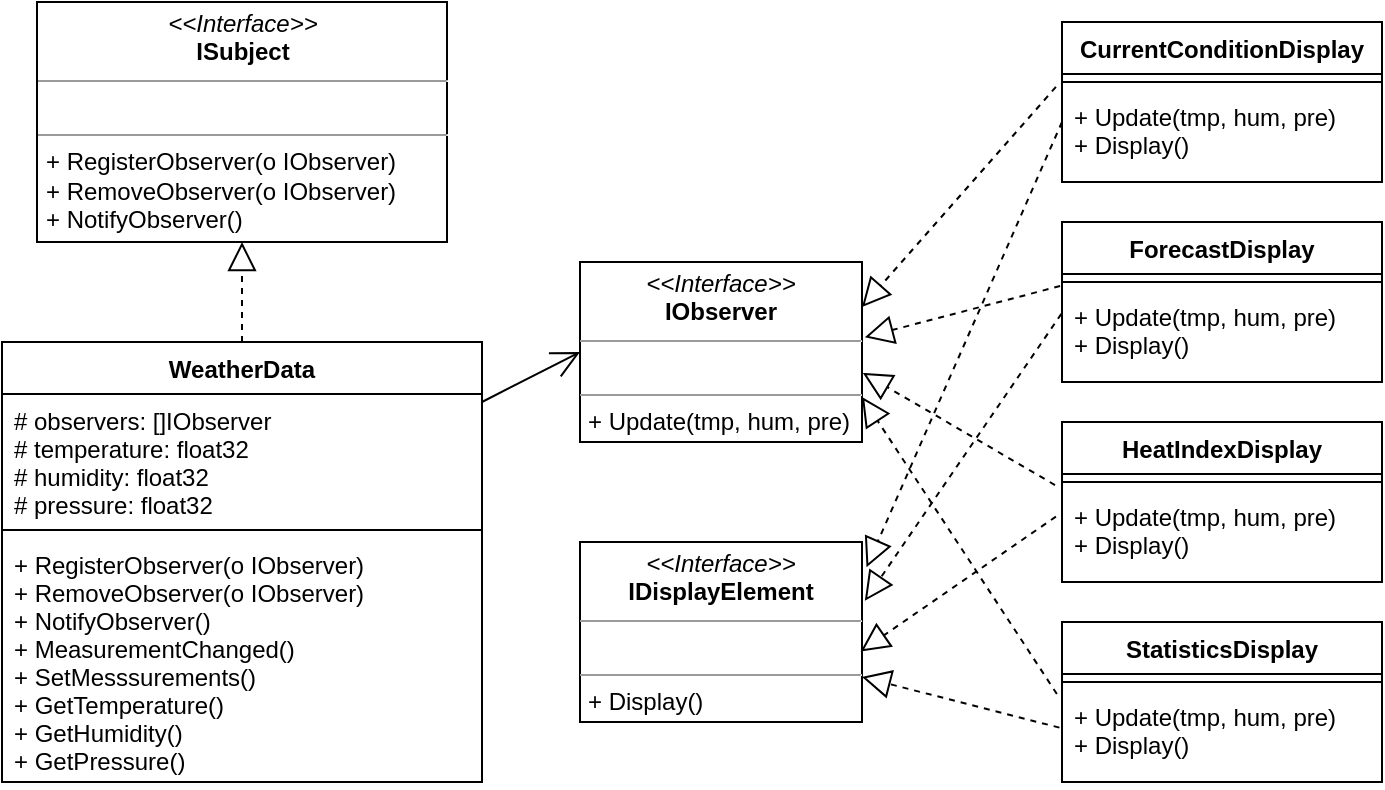 <mxfile version="16.5.1" type="device"><diagram id="C5RBs43oDa-KdzZeNtuy" name="Page-1"><mxGraphModel dx="1346" dy="979" grid="1" gridSize="10" guides="1" tooltips="1" connect="1" arrows="1" fold="1" page="1" pageScale="1" pageWidth="827" pageHeight="1169" math="0" shadow="0"><root><mxCell id="WIyWlLk6GJQsqaUBKTNV-0"/><mxCell id="WIyWlLk6GJQsqaUBKTNV-1" parent="WIyWlLk6GJQsqaUBKTNV-0"/><mxCell id="X9gFhcSSwYBeququloI8-2" value="&lt;p style=&quot;margin: 0px ; margin-top: 4px ; text-align: center&quot;&gt;&lt;i&gt;&amp;lt;&amp;lt;Interface&amp;gt;&amp;gt;&lt;/i&gt;&lt;br&gt;&lt;b&gt;ISubject&lt;/b&gt;&lt;/p&gt;&lt;hr size=&quot;1&quot;&gt;&lt;p style=&quot;margin: 0px ; margin-left: 4px&quot;&gt;&lt;br&gt;&lt;/p&gt;&lt;hr size=&quot;1&quot;&gt;&lt;p style=&quot;margin: 0px ; margin-left: 4px&quot;&gt;+ RegisterObserver(o IObserver)&lt;/p&gt;&lt;p style=&quot;margin: 0px ; margin-left: 4px&quot;&gt;+ RemoveObserver(o IObserver)&lt;/p&gt;&lt;p style=&quot;margin: 0px ; margin-left: 4px&quot;&gt;+ NotifyObserver()&lt;/p&gt;" style="verticalAlign=top;align=left;overflow=fill;fontSize=12;fontFamily=Helvetica;html=1;" parent="WIyWlLk6GJQsqaUBKTNV-1" vertex="1"><mxGeometry x="77.5" y="120" width="205" height="120" as="geometry"/></mxCell><mxCell id="X9gFhcSSwYBeququloI8-3" value="&lt;p style=&quot;margin: 0px ; margin-top: 4px ; text-align: center&quot;&gt;&lt;i&gt;&amp;lt;&amp;lt;Interface&amp;gt;&amp;gt;&lt;/i&gt;&lt;br&gt;&lt;b&gt;IObserver&lt;/b&gt;&lt;/p&gt;&lt;hr size=&quot;1&quot;&gt;&lt;p style=&quot;margin: 0px ; margin-left: 4px&quot;&gt;&lt;br&gt;&lt;/p&gt;&lt;hr size=&quot;1&quot;&gt;&lt;p style=&quot;margin: 0px ; margin-left: 4px&quot;&gt;+ Update(tmp, hum, pre)&lt;/p&gt;" style="verticalAlign=top;align=left;overflow=fill;fontSize=12;fontFamily=Helvetica;html=1;" parent="WIyWlLk6GJQsqaUBKTNV-1" vertex="1"><mxGeometry x="349" y="250" width="141" height="90" as="geometry"/></mxCell><mxCell id="X9gFhcSSwYBeququloI8-4" value="&lt;p style=&quot;margin: 0px ; margin-top: 4px ; text-align: center&quot;&gt;&lt;i&gt;&amp;lt;&amp;lt;Interface&amp;gt;&amp;gt;&lt;/i&gt;&lt;br&gt;&lt;b&gt;IDisplayElement&lt;/b&gt;&lt;/p&gt;&lt;hr size=&quot;1&quot;&gt;&lt;p style=&quot;margin: 0px ; margin-left: 4px&quot;&gt;&lt;br&gt;&lt;/p&gt;&lt;hr size=&quot;1&quot;&gt;&lt;p style=&quot;margin: 0px ; margin-left: 4px&quot;&gt;+ Display()&lt;/p&gt;" style="verticalAlign=top;align=left;overflow=fill;fontSize=12;fontFamily=Helvetica;html=1;" parent="WIyWlLk6GJQsqaUBKTNV-1" vertex="1"><mxGeometry x="349" y="390" width="141" height="90" as="geometry"/></mxCell><mxCell id="X9gFhcSSwYBeququloI8-16" value="WeatherData" style="swimlane;fontStyle=1;align=center;verticalAlign=top;childLayout=stackLayout;horizontal=1;startSize=26;horizontalStack=0;resizeParent=1;resizeParentMax=0;resizeLast=0;collapsible=1;marginBottom=0;" parent="WIyWlLk6GJQsqaUBKTNV-1" vertex="1"><mxGeometry x="60" y="290" width="240" height="220" as="geometry"/></mxCell><mxCell id="X9gFhcSSwYBeququloI8-17" value="# observers: []IObserver&#10;# temperature: float32&#10;# humidity: float32&#10;# pressure: float32" style="text;strokeColor=none;fillColor=none;align=left;verticalAlign=top;spacingLeft=4;spacingRight=4;overflow=hidden;rotatable=0;points=[[0,0.5],[1,0.5]];portConstraint=eastwest;" parent="X9gFhcSSwYBeququloI8-16" vertex="1"><mxGeometry y="26" width="240" height="64" as="geometry"/></mxCell><mxCell id="X9gFhcSSwYBeququloI8-18" value="" style="line;strokeWidth=1;fillColor=none;align=left;verticalAlign=middle;spacingTop=-1;spacingLeft=3;spacingRight=3;rotatable=0;labelPosition=right;points=[];portConstraint=eastwest;" parent="X9gFhcSSwYBeququloI8-16" vertex="1"><mxGeometry y="90" width="240" height="8" as="geometry"/></mxCell><mxCell id="X9gFhcSSwYBeququloI8-19" value="+ RegisterObserver(o IObserver)&#10;+ RemoveObserver(o IObserver)&#10;+ NotifyObserver()&#10;+ MeasurementChanged()&#10;+ SetMesssurements()&#10;+ GetTemperature()&#10;+ GetHumidity()&#10;+ GetPressure()" style="text;strokeColor=none;fillColor=none;align=left;verticalAlign=top;spacingLeft=4;spacingRight=4;overflow=hidden;rotatable=0;points=[[0,0.5],[1,0.5]];portConstraint=eastwest;" parent="X9gFhcSSwYBeququloI8-16" vertex="1"><mxGeometry y="98" width="240" height="122" as="geometry"/></mxCell><mxCell id="X9gFhcSSwYBeququloI8-20" value="CurrentConditionDisplay" style="swimlane;fontStyle=1;align=center;verticalAlign=top;childLayout=stackLayout;horizontal=1;startSize=26;horizontalStack=0;resizeParent=1;resizeParentMax=0;resizeLast=0;collapsible=1;marginBottom=0;" parent="WIyWlLk6GJQsqaUBKTNV-1" vertex="1"><mxGeometry x="590" y="130" width="160" height="80" as="geometry"/></mxCell><mxCell id="X9gFhcSSwYBeququloI8-21" value="" style="line;strokeWidth=1;fillColor=none;align=left;verticalAlign=middle;spacingTop=-1;spacingLeft=3;spacingRight=3;rotatable=0;labelPosition=right;points=[];portConstraint=eastwest;" parent="X9gFhcSSwYBeququloI8-20" vertex="1"><mxGeometry y="26" width="160" height="8" as="geometry"/></mxCell><mxCell id="X9gFhcSSwYBeququloI8-22" value="+ Update(tmp, hum, pre)&#10;+ Display()" style="text;strokeColor=none;fillColor=none;align=left;verticalAlign=top;spacingLeft=4;spacingRight=4;overflow=hidden;rotatable=0;points=[[0,0.5],[1,0.5]];portConstraint=eastwest;" parent="X9gFhcSSwYBeququloI8-20" vertex="1"><mxGeometry y="34" width="160" height="46" as="geometry"/></mxCell><mxCell id="X9gFhcSSwYBeququloI8-23" value="ForecastDisplay" style="swimlane;fontStyle=1;align=center;verticalAlign=top;childLayout=stackLayout;horizontal=1;startSize=26;horizontalStack=0;resizeParent=1;resizeParentMax=0;resizeLast=0;collapsible=1;marginBottom=0;" parent="WIyWlLk6GJQsqaUBKTNV-1" vertex="1"><mxGeometry x="590" y="230" width="160" height="80" as="geometry"/></mxCell><mxCell id="X9gFhcSSwYBeququloI8-24" value="" style="line;strokeWidth=1;fillColor=none;align=left;verticalAlign=middle;spacingTop=-1;spacingLeft=3;spacingRight=3;rotatable=0;labelPosition=right;points=[];portConstraint=eastwest;" parent="X9gFhcSSwYBeququloI8-23" vertex="1"><mxGeometry y="26" width="160" height="8" as="geometry"/></mxCell><mxCell id="X9gFhcSSwYBeququloI8-25" value="+ Update(tmp, hum, pre)&#10;+ Display()" style="text;strokeColor=none;fillColor=none;align=left;verticalAlign=top;spacingLeft=4;spacingRight=4;overflow=hidden;rotatable=0;points=[[0,0.5],[1,0.5]];portConstraint=eastwest;" parent="X9gFhcSSwYBeququloI8-23" vertex="1"><mxGeometry y="34" width="160" height="46" as="geometry"/></mxCell><mxCell id="X9gFhcSSwYBeququloI8-26" value="HeatIndexDisplay" style="swimlane;fontStyle=1;align=center;verticalAlign=top;childLayout=stackLayout;horizontal=1;startSize=26;horizontalStack=0;resizeParent=1;resizeParentMax=0;resizeLast=0;collapsible=1;marginBottom=0;" parent="WIyWlLk6GJQsqaUBKTNV-1" vertex="1"><mxGeometry x="590" y="330" width="160" height="80" as="geometry"/></mxCell><mxCell id="X9gFhcSSwYBeququloI8-27" value="" style="line;strokeWidth=1;fillColor=none;align=left;verticalAlign=middle;spacingTop=-1;spacingLeft=3;spacingRight=3;rotatable=0;labelPosition=right;points=[];portConstraint=eastwest;" parent="X9gFhcSSwYBeququloI8-26" vertex="1"><mxGeometry y="26" width="160" height="8" as="geometry"/></mxCell><mxCell id="X9gFhcSSwYBeququloI8-28" value="+ Update(tmp, hum, pre)&#10;+ Display()" style="text;strokeColor=none;fillColor=none;align=left;verticalAlign=top;spacingLeft=4;spacingRight=4;overflow=hidden;rotatable=0;points=[[0,0.5],[1,0.5]];portConstraint=eastwest;" parent="X9gFhcSSwYBeququloI8-26" vertex="1"><mxGeometry y="34" width="160" height="46" as="geometry"/></mxCell><mxCell id="X9gFhcSSwYBeququloI8-29" value="StatisticsDisplay" style="swimlane;fontStyle=1;align=center;verticalAlign=top;childLayout=stackLayout;horizontal=1;startSize=26;horizontalStack=0;resizeParent=1;resizeParentMax=0;resizeLast=0;collapsible=1;marginBottom=0;" parent="WIyWlLk6GJQsqaUBKTNV-1" vertex="1"><mxGeometry x="590" y="430" width="160" height="80" as="geometry"/></mxCell><mxCell id="X9gFhcSSwYBeququloI8-30" value="" style="line;strokeWidth=1;fillColor=none;align=left;verticalAlign=middle;spacingTop=-1;spacingLeft=3;spacingRight=3;rotatable=0;labelPosition=right;points=[];portConstraint=eastwest;" parent="X9gFhcSSwYBeququloI8-29" vertex="1"><mxGeometry y="26" width="160" height="8" as="geometry"/></mxCell><mxCell id="X9gFhcSSwYBeququloI8-31" value="+ Update(tmp, hum, pre)&#10;+ Display()" style="text;strokeColor=none;fillColor=none;align=left;verticalAlign=top;spacingLeft=4;spacingRight=4;overflow=hidden;rotatable=0;points=[[0,0.5],[1,0.5]];portConstraint=eastwest;" parent="X9gFhcSSwYBeququloI8-29" vertex="1"><mxGeometry y="34" width="160" height="46" as="geometry"/></mxCell><mxCell id="X9gFhcSSwYBeququloI8-49" value="" style="endArrow=open;endFill=1;endSize=12;html=1;rounded=0;entryX=0;entryY=0.5;entryDx=0;entryDy=0;" parent="WIyWlLk6GJQsqaUBKTNV-1" target="X9gFhcSSwYBeququloI8-3" edge="1"><mxGeometry width="160" relative="1" as="geometry"><mxPoint x="300" y="320" as="sourcePoint"/><mxPoint x="460" y="320" as="targetPoint"/></mxGeometry></mxCell><mxCell id="X9gFhcSSwYBeququloI8-50" value="" style="endArrow=block;dashed=1;endFill=0;endSize=12;html=1;rounded=0;entryX=0.5;entryY=1;entryDx=0;entryDy=0;exitX=0.5;exitY=0;exitDx=0;exitDy=0;" parent="WIyWlLk6GJQsqaUBKTNV-1" source="X9gFhcSSwYBeququloI8-16" target="X9gFhcSSwYBeququloI8-2" edge="1"><mxGeometry width="160" relative="1" as="geometry"><mxPoint x="170" y="259.66" as="sourcePoint"/><mxPoint x="330" y="259.66" as="targetPoint"/></mxGeometry></mxCell><mxCell id="X9gFhcSSwYBeququloI8-55" value="" style="endArrow=block;dashed=1;endFill=0;endSize=12;html=1;rounded=0;exitX=-0.022;exitY=-0.054;exitDx=0;exitDy=0;exitPerimeter=0;entryX=1.003;entryY=0.616;entryDx=0;entryDy=0;entryPerimeter=0;" parent="WIyWlLk6GJQsqaUBKTNV-1" edge="1" target="X9gFhcSSwYBeququloI8-3" source="X9gFhcSSwYBeququloI8-28"><mxGeometry width="160" relative="1" as="geometry"><mxPoint x="540" y="424.988" as="sourcePoint"/><mxPoint x="480" y="300" as="targetPoint"/></mxGeometry></mxCell><mxCell id="X9gFhcSSwYBeququloI8-56" value="" style="endArrow=block;dashed=1;endFill=0;endSize=12;html=1;rounded=0;exitX=-0.006;exitY=-0.043;exitDx=0;exitDy=0;exitPerimeter=0;entryX=1.01;entryY=0.418;entryDx=0;entryDy=0;entryPerimeter=0;" parent="WIyWlLk6GJQsqaUBKTNV-1" edge="1" target="X9gFhcSSwYBeququloI8-3" source="X9gFhcSSwYBeququloI8-25"><mxGeometry width="160" relative="1" as="geometry"><mxPoint x="610" y="424.988" as="sourcePoint"/><mxPoint x="480" y="287" as="targetPoint"/></mxGeometry></mxCell><mxCell id="X9gFhcSSwYBeququloI8-57" value="" style="endArrow=block;dashed=1;endFill=0;endSize=12;html=1;rounded=0;exitX=-0.019;exitY=-0.033;exitDx=0;exitDy=0;exitPerimeter=0;entryX=1;entryY=0.25;entryDx=0;entryDy=0;" parent="WIyWlLk6GJQsqaUBKTNV-1" edge="1" target="X9gFhcSSwYBeququloI8-3" source="X9gFhcSSwYBeququloI8-22"><mxGeometry width="160" relative="1" as="geometry"><mxPoint x="540" y="289.998" as="sourcePoint"/><mxPoint x="479" y="275.01" as="targetPoint"/></mxGeometry></mxCell><mxCell id="X9gFhcSSwYBeququloI8-58" value="" style="endArrow=block;dashed=1;endFill=0;endSize=12;html=1;rounded=0;exitX=-0.016;exitY=0.043;exitDx=0;exitDy=0;exitPerimeter=0;entryX=1;entryY=0.75;entryDx=0;entryDy=0;" parent="WIyWlLk6GJQsqaUBKTNV-1" edge="1" target="X9gFhcSSwYBeququloI8-3" source="X9gFhcSSwYBeququloI8-31"><mxGeometry width="160" relative="1" as="geometry"><mxPoint x="540" y="479.998" as="sourcePoint"/><mxPoint x="479" y="324.01" as="targetPoint"/></mxGeometry></mxCell><mxCell id="hre49ahjFzKXwAT3tk87-1" value="" style="endArrow=block;dashed=1;endFill=0;endSize=12;html=1;rounded=0;entryX=1.016;entryY=0.14;entryDx=0;entryDy=0;entryPerimeter=0;" edge="1" parent="WIyWlLk6GJQsqaUBKTNV-1" target="X9gFhcSSwYBeququloI8-4"><mxGeometry width="160" relative="1" as="geometry"><mxPoint x="590" y="180" as="sourcePoint"/><mxPoint x="480" y="410" as="targetPoint"/></mxGeometry></mxCell><mxCell id="hre49ahjFzKXwAT3tk87-2" value="" style="endArrow=block;dashed=1;endFill=0;endSize=12;html=1;rounded=0;exitX=-0.002;exitY=0.259;exitDx=0;exitDy=0;exitPerimeter=0;entryX=1.01;entryY=0.327;entryDx=0;entryDy=0;entryPerimeter=0;" edge="1" parent="WIyWlLk6GJQsqaUBKTNV-1" source="X9gFhcSSwYBeququloI8-25" target="X9gFhcSSwYBeququloI8-4"><mxGeometry width="160" relative="1" as="geometry"><mxPoint x="599.04" y="272.022" as="sourcePoint"/><mxPoint x="480" y="430" as="targetPoint"/></mxGeometry></mxCell><mxCell id="hre49ahjFzKXwAT3tk87-3" value="" style="endArrow=block;dashed=1;endFill=0;endSize=12;html=1;rounded=0;exitX=-0.019;exitY=0.289;exitDx=0;exitDy=0;exitPerimeter=0;entryX=0.995;entryY=0.608;entryDx=0;entryDy=0;entryPerimeter=0;" edge="1" parent="WIyWlLk6GJQsqaUBKTNV-1" source="X9gFhcSSwYBeququloI8-28" target="X9gFhcSSwYBeququloI8-4"><mxGeometry width="160" relative="1" as="geometry"><mxPoint x="596.48" y="371.516" as="sourcePoint"/><mxPoint x="480" y="430" as="targetPoint"/></mxGeometry></mxCell><mxCell id="hre49ahjFzKXwAT3tk87-4" value="" style="endArrow=block;dashed=1;endFill=0;endSize=12;html=1;rounded=0;exitX=-0.008;exitY=0.409;exitDx=0;exitDy=0;exitPerimeter=0;entryX=1;entryY=0.75;entryDx=0;entryDy=0;" edge="1" parent="WIyWlLk6GJQsqaUBKTNV-1" source="X9gFhcSSwYBeququloI8-31" target="X9gFhcSSwYBeququloI8-4"><mxGeometry width="160" relative="1" as="geometry"><mxPoint x="597.44" y="475.978" as="sourcePoint"/><mxPoint x="489" y="334.01" as="targetPoint"/></mxGeometry></mxCell></root></mxGraphModel></diagram></mxfile>